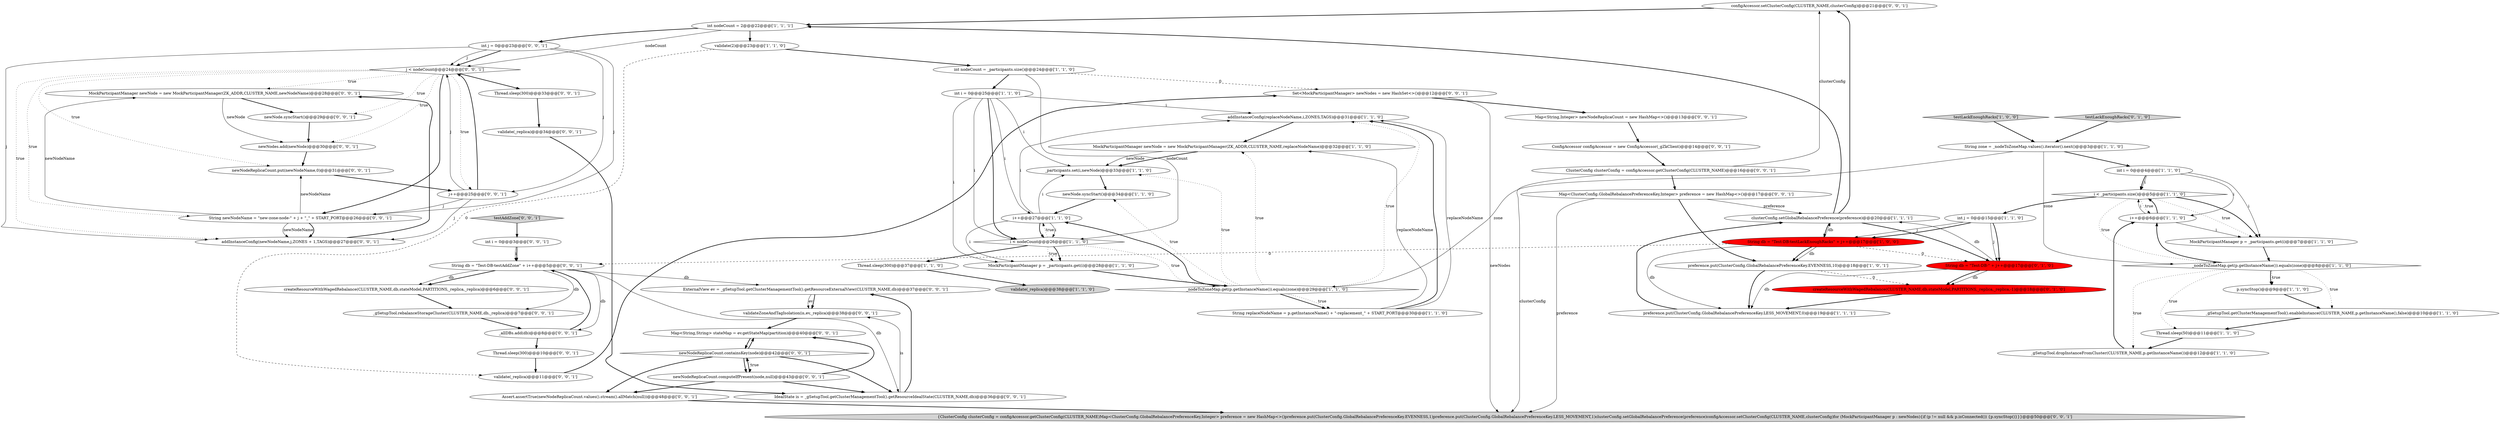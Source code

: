 digraph {
53 [style = filled, label = "configAccessor.setClusterConfig(CLUSTER_NAME,clusterConfig)@@@21@@@['0', '0', '1']", fillcolor = white, shape = ellipse image = "AAA0AAABBB3BBB"];
34 [style = filled, label = "Set<MockParticipantManager> newNodes = new HashSet<>()@@@12@@@['0', '0', '1']", fillcolor = white, shape = ellipse image = "AAA0AAABBB3BBB"];
48 [style = filled, label = "Thread.sleep(300)@@@10@@@['0', '0', '1']", fillcolor = white, shape = ellipse image = "AAA0AAABBB3BBB"];
54 [style = filled, label = "ExternalView ev = _gSetupTool.getClusterManagementTool().getResourceExternalView(CLUSTER_NAME,db)@@@37@@@['0', '0', '1']", fillcolor = white, shape = ellipse image = "AAA0AAABBB3BBB"];
8 [style = filled, label = "p.syncStop()@@@9@@@['1', '1', '0']", fillcolor = white, shape = ellipse image = "AAA0AAABBB1BBB"];
12 [style = filled, label = "Thread.sleep(300)@@@37@@@['1', '1', '0']", fillcolor = white, shape = ellipse image = "AAA0AAABBB1BBB"];
14 [style = filled, label = "MockParticipantManager newNode = new MockParticipantManager(ZK_ADDR,CLUSTER_NAME,replaceNodeName)@@@32@@@['1', '1', '0']", fillcolor = white, shape = ellipse image = "AAA0AAABBB1BBB"];
15 [style = filled, label = "validate(2)@@@23@@@['1', '1', '0']", fillcolor = white, shape = ellipse image = "AAA0AAABBB1BBB"];
25 [style = filled, label = "newNode.syncStart()@@@34@@@['1', '1', '0']", fillcolor = white, shape = ellipse image = "AAA0AAABBB1BBB"];
55 [style = filled, label = "MockParticipantManager newNode = new MockParticipantManager(ZK_ADDR,CLUSTER_NAME,newNodeName)@@@28@@@['0', '0', '1']", fillcolor = white, shape = ellipse image = "AAA0AAABBB3BBB"];
33 [style = filled, label = "String db = \"Test-DB-\" + j++@@@17@@@['0', '1', '0']", fillcolor = red, shape = ellipse image = "AAA1AAABBB2BBB"];
45 [style = filled, label = "Map<String,Integer> newNodeReplicaCount = new HashMap<>()@@@13@@@['0', '0', '1']", fillcolor = white, shape = ellipse image = "AAA0AAABBB3BBB"];
61 [style = filled, label = "String newNodeName = \"new-zone-node-\" + j + \"_\" + START_PORT@@@26@@@['0', '0', '1']", fillcolor = white, shape = ellipse image = "AAA0AAABBB3BBB"];
65 [style = filled, label = "_gSetupTool.rebalanceStorageCluster(CLUSTER_NAME,db,_replica)@@@7@@@['0', '0', '1']", fillcolor = white, shape = ellipse image = "AAA0AAABBB3BBB"];
52 [style = filled, label = "newNodeReplicaCount.computeIfPresent(node,null)@@@43@@@['0', '0', '1']", fillcolor = white, shape = ellipse image = "AAA0AAABBB3BBB"];
38 [style = filled, label = "testAddZone['0', '0', '1']", fillcolor = lightgray, shape = diamond image = "AAA0AAABBB3BBB"];
6 [style = filled, label = "clusterConfig.setGlobalRebalancePreference(preference)@@@20@@@['1', '1', '1']", fillcolor = white, shape = ellipse image = "AAA0AAABBB1BBB"];
28 [style = filled, label = "int nodeCount = _participants.size()@@@24@@@['1', '1', '0']", fillcolor = white, shape = ellipse image = "AAA0AAABBB1BBB"];
39 [style = filled, label = "Map<ClusterConfig.GlobalRebalancePreferenceKey,Integer> preference = new HashMap<>()@@@17@@@['0', '0', '1']", fillcolor = white, shape = ellipse image = "AAA0AAABBB3BBB"];
20 [style = filled, label = "addInstanceConfig(replaceNodeName,i,ZONES,TAGS)@@@31@@@['1', '1', '0']", fillcolor = white, shape = ellipse image = "AAA0AAABBB1BBB"];
41 [style = filled, label = "validate(_replica)@@@11@@@['0', '0', '1']", fillcolor = white, shape = ellipse image = "AAA0AAABBB3BBB"];
5 [style = filled, label = "int j = 0@@@15@@@['1', '1', '0']", fillcolor = white, shape = ellipse image = "AAA0AAABBB1BBB"];
0 [style = filled, label = "int i = 0@@@25@@@['1', '1', '0']", fillcolor = white, shape = ellipse image = "AAA0AAABBB1BBB"];
40 [style = filled, label = "Assert.assertTrue(newNodeReplicaCount.values().stream().allMatch(null))@@@48@@@['0', '0', '1']", fillcolor = white, shape = ellipse image = "AAA0AAABBB3BBB"];
64 [style = filled, label = "ConfigAccessor configAccessor = new ConfigAccessor(_gZkClient)@@@14@@@['0', '0', '1']", fillcolor = white, shape = ellipse image = "AAA0AAABBB3BBB"];
43 [style = filled, label = "newNodeReplicaCount.put(newNodeName,0)@@@31@@@['0', '0', '1']", fillcolor = white, shape = ellipse image = "AAA0AAABBB3BBB"];
50 [style = filled, label = "createResourceWithWagedRebalance(CLUSTER_NAME,db,stateModel,PARTITIONS,_replica,_replica)@@@6@@@['0', '0', '1']", fillcolor = white, shape = ellipse image = "AAA0AAABBB3BBB"];
18 [style = filled, label = "i < nodeCount@@@26@@@['1', '1', '0']", fillcolor = white, shape = diamond image = "AAA0AAABBB1BBB"];
23 [style = filled, label = "i++@@@6@@@['1', '1', '0']", fillcolor = white, shape = ellipse image = "AAA0AAABBB1BBB"];
27 [style = filled, label = "_nodeToZoneMap.get(p.getInstanceName()).equals(zone)@@@8@@@['1', '1', '0']", fillcolor = white, shape = diamond image = "AAA0AAABBB1BBB"];
35 [style = filled, label = "_allDBs.add(db)@@@8@@@['0', '0', '1']", fillcolor = white, shape = ellipse image = "AAA0AAABBB3BBB"];
60 [style = filled, label = "int i = 0@@@3@@@['0', '0', '1']", fillcolor = white, shape = ellipse image = "AAA0AAABBB3BBB"];
29 [style = filled, label = "MockParticipantManager p = _participants.get(i)@@@28@@@['1', '1', '0']", fillcolor = white, shape = ellipse image = "AAA0AAABBB1BBB"];
10 [style = filled, label = "int nodeCount = 2@@@22@@@['1', '1', '1']", fillcolor = white, shape = ellipse image = "AAA0AAABBB1BBB"];
2 [style = filled, label = "Thread.sleep(50)@@@11@@@['1', '1', '0']", fillcolor = white, shape = ellipse image = "AAA0AAABBB1BBB"];
4 [style = filled, label = "validate(_replica)@@@38@@@['1', '1', '0']", fillcolor = lightgray, shape = ellipse image = "AAA0AAABBB1BBB"];
3 [style = filled, label = "i++@@@27@@@['1', '1', '0']", fillcolor = white, shape = ellipse image = "AAA0AAABBB1BBB"];
37 [style = filled, label = "validate(_replica)@@@34@@@['0', '0', '1']", fillcolor = white, shape = ellipse image = "AAA0AAABBB3BBB"];
57 [style = filled, label = "j++@@@25@@@['0', '0', '1']", fillcolor = white, shape = ellipse image = "AAA0AAABBB3BBB"];
16 [style = filled, label = "i < _participants.size()@@@5@@@['1', '1', '0']", fillcolor = white, shape = diamond image = "AAA0AAABBB1BBB"];
42 [style = filled, label = "String db = \"Test-DB-testAddZone\" + i++@@@5@@@['0', '0', '1']", fillcolor = white, shape = ellipse image = "AAA0AAABBB3BBB"];
59 [style = filled, label = "newNodeReplicaCount.containsKey(node)@@@42@@@['0', '0', '1']", fillcolor = white, shape = diamond image = "AAA0AAABBB3BBB"];
17 [style = filled, label = "testLackEnoughRacks['1', '0', '0']", fillcolor = lightgray, shape = diamond image = "AAA0AAABBB1BBB"];
9 [style = filled, label = "_nodeToZoneMap.get(p.getInstanceName()).equals(zone)@@@29@@@['1', '1', '0']", fillcolor = white, shape = diamond image = "AAA0AAABBB1BBB"];
24 [style = filled, label = "String replaceNodeName = p.getInstanceName() + \"-replacement_\" + START_PORT@@@30@@@['1', '1', '0']", fillcolor = white, shape = ellipse image = "AAA0AAABBB1BBB"];
32 [style = filled, label = "testLackEnoughRacks['0', '1', '0']", fillcolor = lightgray, shape = diamond image = "AAA0AAABBB2BBB"];
7 [style = filled, label = "_gSetupTool.dropInstanceFromCluster(CLUSTER_NAME,p.getInstanceName())@@@12@@@['1', '1', '0']", fillcolor = white, shape = ellipse image = "AAA0AAABBB1BBB"];
56 [style = filled, label = "IdealState is = _gSetupTool.getClusterManagementTool().getResourceIdealState(CLUSTER_NAME,db)@@@36@@@['0', '0', '1']", fillcolor = white, shape = ellipse image = "AAA0AAABBB3BBB"];
46 [style = filled, label = "ClusterConfig clusterConfig = configAccessor.getClusterConfig(CLUSTER_NAME)@@@16@@@['0', '0', '1']", fillcolor = white, shape = ellipse image = "AAA0AAABBB3BBB"];
11 [style = filled, label = "_participants.set(i,newNode)@@@33@@@['1', '1', '0']", fillcolor = white, shape = ellipse image = "AAA0AAABBB1BBB"];
26 [style = filled, label = "_gSetupTool.getClusterManagementTool().enableInstance(CLUSTER_NAME,p.getInstanceName(),false)@@@10@@@['1', '1', '0']", fillcolor = white, shape = ellipse image = "AAA0AAABBB1BBB"];
47 [style = filled, label = "Thread.sleep(300)@@@33@@@['0', '0', '1']", fillcolor = white, shape = ellipse image = "AAA0AAABBB3BBB"];
49 [style = filled, label = "validateZoneAndTagIsolation(is,ev,_replica)@@@38@@@['0', '0', '1']", fillcolor = white, shape = ellipse image = "AAA0AAABBB3BBB"];
66 [style = filled, label = "{ClusterConfig clusterConfig = configAccessor.getClusterConfig(CLUSTER_NAME)Map<ClusterConfig.GlobalRebalancePreferenceKey,Integer> preference = new HashMap<>()preference.put(ClusterConfig.GlobalRebalancePreferenceKey.EVENNESS,1)preference.put(ClusterConfig.GlobalRebalancePreferenceKey.LESS_MOVEMENT,1)clusterConfig.setGlobalRebalancePreference(preference)configAccessor.setClusterConfig(CLUSTER_NAME,clusterConfig)for (MockParticipantManager p : newNodes){if (p != null && p.isConnected()) {p.syncStop()}}}@@@50@@@['0', '0', '1']", fillcolor = lightgray, shape = ellipse image = "AAA0AAABBB3BBB"];
21 [style = filled, label = "MockParticipantManager p = _participants.get(i)@@@7@@@['1', '1', '0']", fillcolor = white, shape = ellipse image = "AAA0AAABBB1BBB"];
63 [style = filled, label = "j < nodeCount@@@24@@@['0', '0', '1']", fillcolor = white, shape = diamond image = "AAA0AAABBB3BBB"];
62 [style = filled, label = "int j = 0@@@23@@@['0', '0', '1']", fillcolor = white, shape = ellipse image = "AAA0AAABBB3BBB"];
22 [style = filled, label = "int i = 0@@@4@@@['1', '1', '0']", fillcolor = white, shape = ellipse image = "AAA0AAABBB1BBB"];
44 [style = filled, label = "Map<String,String> stateMap = ev.getStateMap(partition)@@@40@@@['0', '0', '1']", fillcolor = white, shape = ellipse image = "AAA0AAABBB3BBB"];
58 [style = filled, label = "addInstanceConfig(newNodeName,j,ZONES + 1,TAGS)@@@27@@@['0', '0', '1']", fillcolor = white, shape = ellipse image = "AAA0AAABBB3BBB"];
31 [style = filled, label = "createResourceWithWagedRebalance(CLUSTER_NAME,db,stateModel,PARTITIONS,_replica,_replica,-1)@@@18@@@['0', '1', '0']", fillcolor = red, shape = ellipse image = "AAA1AAABBB2BBB"];
36 [style = filled, label = "newNode.syncStart()@@@29@@@['0', '0', '1']", fillcolor = white, shape = ellipse image = "AAA0AAABBB3BBB"];
30 [style = filled, label = "preference.put(ClusterConfig.GlobalRebalancePreferenceKey.LESS_MOVEMENT,0)@@@19@@@['1', '1', '1']", fillcolor = white, shape = ellipse image = "AAA0AAABBB1BBB"];
19 [style = filled, label = "preference.put(ClusterConfig.GlobalRebalancePreferenceKey.EVENNESS,10)@@@18@@@['1', '0', '1']", fillcolor = white, shape = ellipse image = "AAA0AAABBB1BBB"];
51 [style = filled, label = "newNodes.add(newNode)@@@30@@@['0', '0', '1']", fillcolor = white, shape = ellipse image = "AAA0AAABBB3BBB"];
13 [style = filled, label = "String db = \"Test-DB-testLackEnoughRacks\" + j++@@@17@@@['1', '0', '0']", fillcolor = red, shape = ellipse image = "AAA1AAABBB1BBB"];
1 [style = filled, label = "String zone = _nodeToZoneMap.values().iterator().next()@@@3@@@['1', '1', '0']", fillcolor = white, shape = ellipse image = "AAA0AAABBB1BBB"];
35->48 [style = bold, label=""];
39->19 [style = bold, label=""];
52->44 [style = bold, label=""];
55->36 [style = bold, label=""];
40->66 [style = bold, label=""];
0->18 [style = solid, label="i"];
28->34 [style = dashed, label="0"];
1->27 [style = solid, label="zone"];
46->66 [style = solid, label="clusterConfig"];
47->37 [style = bold, label=""];
27->2 [style = dotted, label="true"];
52->59 [style = bold, label=""];
30->6 [style = bold, label=""];
60->42 [style = solid, label="i"];
57->58 [style = solid, label="j"];
56->54 [style = bold, label=""];
50->65 [style = bold, label=""];
3->18 [style = bold, label=""];
28->0 [style = bold, label=""];
13->19 [style = solid, label="db"];
13->6 [style = solid, label="db"];
59->52 [style = dotted, label="true"];
57->63 [style = bold, label=""];
63->61 [style = dotted, label="true"];
39->6 [style = solid, label="preference"];
18->3 [style = dotted, label="true"];
31->30 [style = bold, label=""];
54->49 [style = solid, label="ev"];
3->20 [style = solid, label="i"];
23->21 [style = solid, label="i"];
22->16 [style = solid, label="i"];
37->56 [style = bold, label=""];
24->14 [style = solid, label="replaceNodeName"];
5->33 [style = solid, label="j"];
22->21 [style = solid, label="i"];
45->64 [style = bold, label=""];
14->11 [style = bold, label=""];
9->24 [style = bold, label=""];
61->58 [style = solid, label="newNodeName"];
11->25 [style = bold, label=""];
62->58 [style = solid, label="j"];
13->42 [style = dashed, label="0"];
61->43 [style = solid, label="newNodeName"];
42->54 [style = solid, label="db"];
62->57 [style = solid, label="j"];
57->61 [style = solid, label="j"];
33->6 [style = solid, label="db"];
48->41 [style = bold, label=""];
54->49 [style = bold, label=""];
42->35 [style = solid, label="db"];
42->65 [style = solid, label="db"];
5->33 [style = bold, label=""];
39->66 [style = solid, label="preference"];
25->3 [style = bold, label=""];
18->12 [style = bold, label=""];
20->14 [style = bold, label=""];
27->8 [style = dotted, label="true"];
46->53 [style = solid, label="clusterConfig"];
46->39 [style = bold, label=""];
3->29 [style = solid, label="i"];
13->30 [style = solid, label="db"];
24->20 [style = bold, label=""];
6->53 [style = bold, label=""];
9->24 [style = dotted, label="true"];
28->18 [style = solid, label="nodeCount"];
7->23 [style = bold, label=""];
1->9 [style = solid, label="zone"];
14->11 [style = solid, label="newNode"];
13->33 [style = dashed, label="0"];
16->21 [style = dotted, label="true"];
55->51 [style = solid, label="newNode"];
57->63 [style = solid, label="j"];
59->44 [style = bold, label=""];
59->56 [style = bold, label=""];
53->10 [style = bold, label=""];
5->13 [style = solid, label="j"];
27->8 [style = bold, label=""];
18->29 [style = dotted, label="true"];
56->49 [style = solid, label="is"];
63->47 [style = bold, label=""];
36->51 [style = bold, label=""];
17->1 [style = bold, label=""];
21->27 [style = bold, label=""];
22->16 [style = bold, label=""];
35->42 [style = bold, label=""];
9->11 [style = dotted, label="true"];
49->44 [style = bold, label=""];
0->20 [style = solid, label="i"];
65->35 [style = bold, label=""];
34->66 [style = solid, label="newNodes"];
10->63 [style = solid, label="nodeCount"];
15->41 [style = dashed, label="0"];
22->23 [style = solid, label="i"];
3->18 [style = solid, label="i"];
63->55 [style = dotted, label="true"];
10->62 [style = bold, label=""];
13->19 [style = bold, label=""];
15->28 [style = bold, label=""];
52->40 [style = bold, label=""];
6->33 [style = bold, label=""];
6->13 [style = bold, label=""];
6->10 [style = bold, label=""];
5->13 [style = bold, label=""];
32->1 [style = bold, label=""];
0->3 [style = solid, label="i"];
18->9 [style = dotted, label="true"];
9->20 [style = dotted, label="true"];
16->5 [style = bold, label=""];
9->3 [style = bold, label=""];
0->18 [style = bold, label=""];
51->43 [style = bold, label=""];
16->27 [style = dotted, label="true"];
63->61 [style = bold, label=""];
63->51 [style = dotted, label="true"];
60->42 [style = bold, label=""];
41->34 [style = bold, label=""];
19->31 [style = dashed, label="0"];
23->16 [style = bold, label=""];
42->50 [style = bold, label=""];
10->15 [style = bold, label=""];
43->57 [style = bold, label=""];
62->63 [style = solid, label="j"];
63->58 [style = dotted, label="true"];
33->31 [style = solid, label="db"];
63->36 [style = dotted, label="true"];
27->26 [style = dotted, label="true"];
34->45 [style = bold, label=""];
29->9 [style = bold, label=""];
59->40 [style = bold, label=""];
24->20 [style = solid, label="replaceNodeName"];
62->63 [style = bold, label=""];
59->52 [style = bold, label=""];
52->56 [style = bold, label=""];
8->26 [style = bold, label=""];
61->55 [style = solid, label="newNodeName"];
64->46 [style = bold, label=""];
61->58 [style = bold, label=""];
58->55 [style = bold, label=""];
38->60 [style = bold, label=""];
16->23 [style = dotted, label="true"];
9->14 [style = dotted, label="true"];
23->16 [style = solid, label="i"];
9->25 [style = dotted, label="true"];
1->22 [style = bold, label=""];
0->29 [style = solid, label="i"];
26->2 [style = bold, label=""];
18->29 [style = bold, label=""];
27->7 [style = dotted, label="true"];
12->4 [style = bold, label=""];
42->50 [style = solid, label="db"];
16->21 [style = bold, label=""];
0->11 [style = solid, label="i"];
63->43 [style = dotted, label="true"];
33->31 [style = bold, label=""];
27->23 [style = bold, label=""];
3->11 [style = solid, label="i"];
2->7 [style = bold, label=""];
63->57 [style = dotted, label="true"];
62->61 [style = solid, label="j"];
42->56 [style = solid, label="db"];
33->30 [style = solid, label="db"];
44->59 [style = bold, label=""];
19->30 [style = bold, label=""];
}
